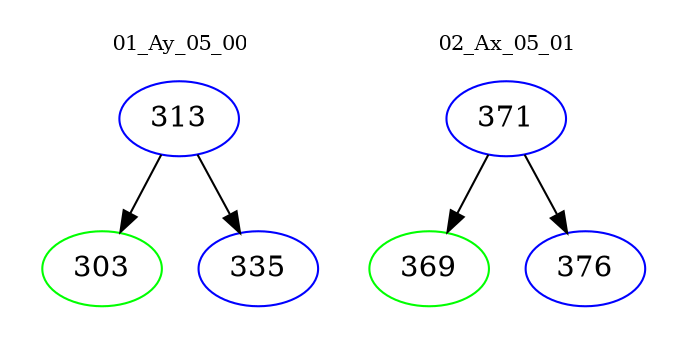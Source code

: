 digraph{
subgraph cluster_0 {
color = white
label = "01_Ay_05_00";
fontsize=10;
T0_313 [label="313", color="blue"]
T0_313 -> T0_303 [color="black"]
T0_303 [label="303", color="green"]
T0_313 -> T0_335 [color="black"]
T0_335 [label="335", color="blue"]
}
subgraph cluster_1 {
color = white
label = "02_Ax_05_01";
fontsize=10;
T1_371 [label="371", color="blue"]
T1_371 -> T1_369 [color="black"]
T1_369 [label="369", color="green"]
T1_371 -> T1_376 [color="black"]
T1_376 [label="376", color="blue"]
}
}
